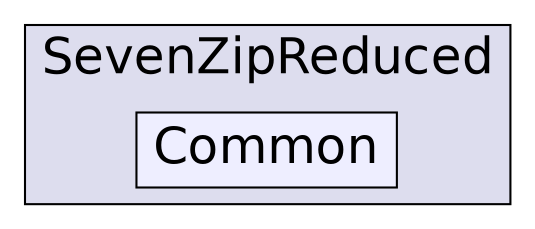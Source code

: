 digraph "C:/Users/nathanael/Documents/resizer/Plugins/SeamCarving/SevenZipReduced/Common" {
  compound=true
  node [ fontsize="24", fontname="Helvetica"];
  edge [ labelfontsize="24", labelfontname="Helvetica"];
  subgraph clusterdir_7078388ffe2a13cf5c7a2d13892526a6 {
    graph [ bgcolor="#ddddee", pencolor="black", label="SevenZipReduced" fontname="Helvetica", fontsize="24", URL="dir_7078388ffe2a13cf5c7a2d13892526a6.html"]
  dir_d4e4f4f7d04100c53550a93481015a6b [shape=box, label="Common", style="filled", fillcolor="#eeeeff", pencolor="black", URL="dir_d4e4f4f7d04100c53550a93481015a6b.html"];
  }
}
